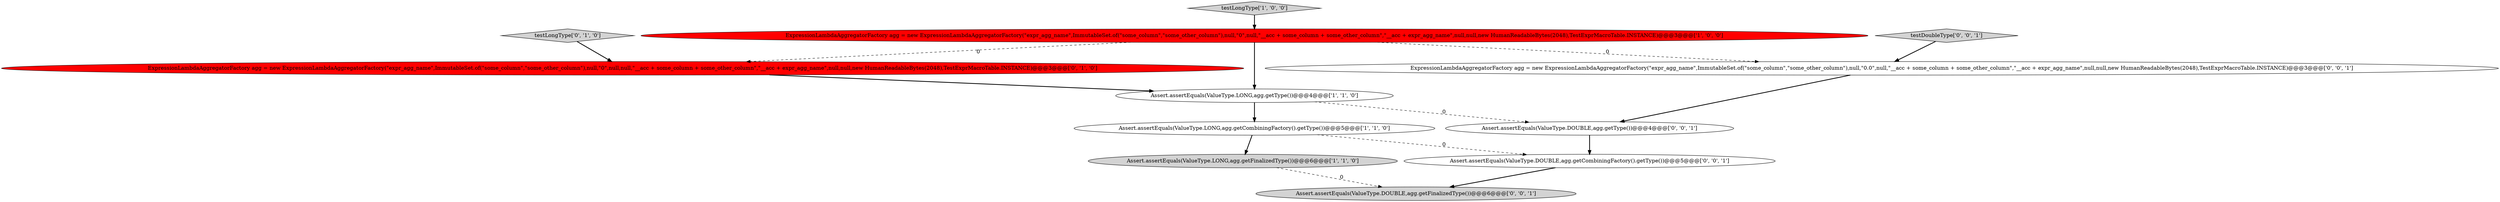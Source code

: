 digraph {
7 [style = filled, label = "ExpressionLambdaAggregatorFactory agg = new ExpressionLambdaAggregatorFactory(\"expr_agg_name\",ImmutableSet.of(\"some_column\",\"some_other_column\"),null,\"0.0\",null,\"__acc + some_column + some_other_column\",\"__acc + expr_agg_name\",null,null,new HumanReadableBytes(2048),TestExprMacroTable.INSTANCE)@@@3@@@['0', '0', '1']", fillcolor = white, shape = ellipse image = "AAA0AAABBB3BBB"];
6 [style = filled, label = "ExpressionLambdaAggregatorFactory agg = new ExpressionLambdaAggregatorFactory(\"expr_agg_name\",ImmutableSet.of(\"some_column\",\"some_other_column\"),null,\"0\",null,null,\"__acc + some_column + some_other_column\",\"__acc + expr_agg_name\",null,null,new HumanReadableBytes(2048),TestExprMacroTable.INSTANCE)@@@3@@@['0', '1', '0']", fillcolor = red, shape = ellipse image = "AAA1AAABBB2BBB"];
4 [style = filled, label = "ExpressionLambdaAggregatorFactory agg = new ExpressionLambdaAggregatorFactory(\"expr_agg_name\",ImmutableSet.of(\"some_column\",\"some_other_column\"),null,\"0\",null,\"__acc + some_column + some_other_column\",\"__acc + expr_agg_name\",null,null,new HumanReadableBytes(2048),TestExprMacroTable.INSTANCE)@@@3@@@['1', '0', '0']", fillcolor = red, shape = ellipse image = "AAA1AAABBB1BBB"];
8 [style = filled, label = "Assert.assertEquals(ValueType.DOUBLE,agg.getType())@@@4@@@['0', '0', '1']", fillcolor = white, shape = ellipse image = "AAA0AAABBB3BBB"];
3 [style = filled, label = "Assert.assertEquals(ValueType.LONG,agg.getFinalizedType())@@@6@@@['1', '1', '0']", fillcolor = lightgray, shape = ellipse image = "AAA0AAABBB1BBB"];
2 [style = filled, label = "Assert.assertEquals(ValueType.LONG,agg.getCombiningFactory().getType())@@@5@@@['1', '1', '0']", fillcolor = white, shape = ellipse image = "AAA0AAABBB1BBB"];
10 [style = filled, label = "testDoubleType['0', '0', '1']", fillcolor = lightgray, shape = diamond image = "AAA0AAABBB3BBB"];
5 [style = filled, label = "testLongType['0', '1', '0']", fillcolor = lightgray, shape = diamond image = "AAA0AAABBB2BBB"];
0 [style = filled, label = "Assert.assertEquals(ValueType.LONG,agg.getType())@@@4@@@['1', '1', '0']", fillcolor = white, shape = ellipse image = "AAA0AAABBB1BBB"];
1 [style = filled, label = "testLongType['1', '0', '0']", fillcolor = lightgray, shape = diamond image = "AAA0AAABBB1BBB"];
9 [style = filled, label = "Assert.assertEquals(ValueType.DOUBLE,agg.getFinalizedType())@@@6@@@['0', '0', '1']", fillcolor = lightgray, shape = ellipse image = "AAA0AAABBB3BBB"];
11 [style = filled, label = "Assert.assertEquals(ValueType.DOUBLE,agg.getCombiningFactory().getType())@@@5@@@['0', '0', '1']", fillcolor = white, shape = ellipse image = "AAA0AAABBB3BBB"];
0->8 [style = dashed, label="0"];
2->11 [style = dashed, label="0"];
1->4 [style = bold, label=""];
6->0 [style = bold, label=""];
5->6 [style = bold, label=""];
4->6 [style = dashed, label="0"];
7->8 [style = bold, label=""];
8->11 [style = bold, label=""];
11->9 [style = bold, label=""];
10->7 [style = bold, label=""];
4->7 [style = dashed, label="0"];
3->9 [style = dashed, label="0"];
2->3 [style = bold, label=""];
4->0 [style = bold, label=""];
0->2 [style = bold, label=""];
}
